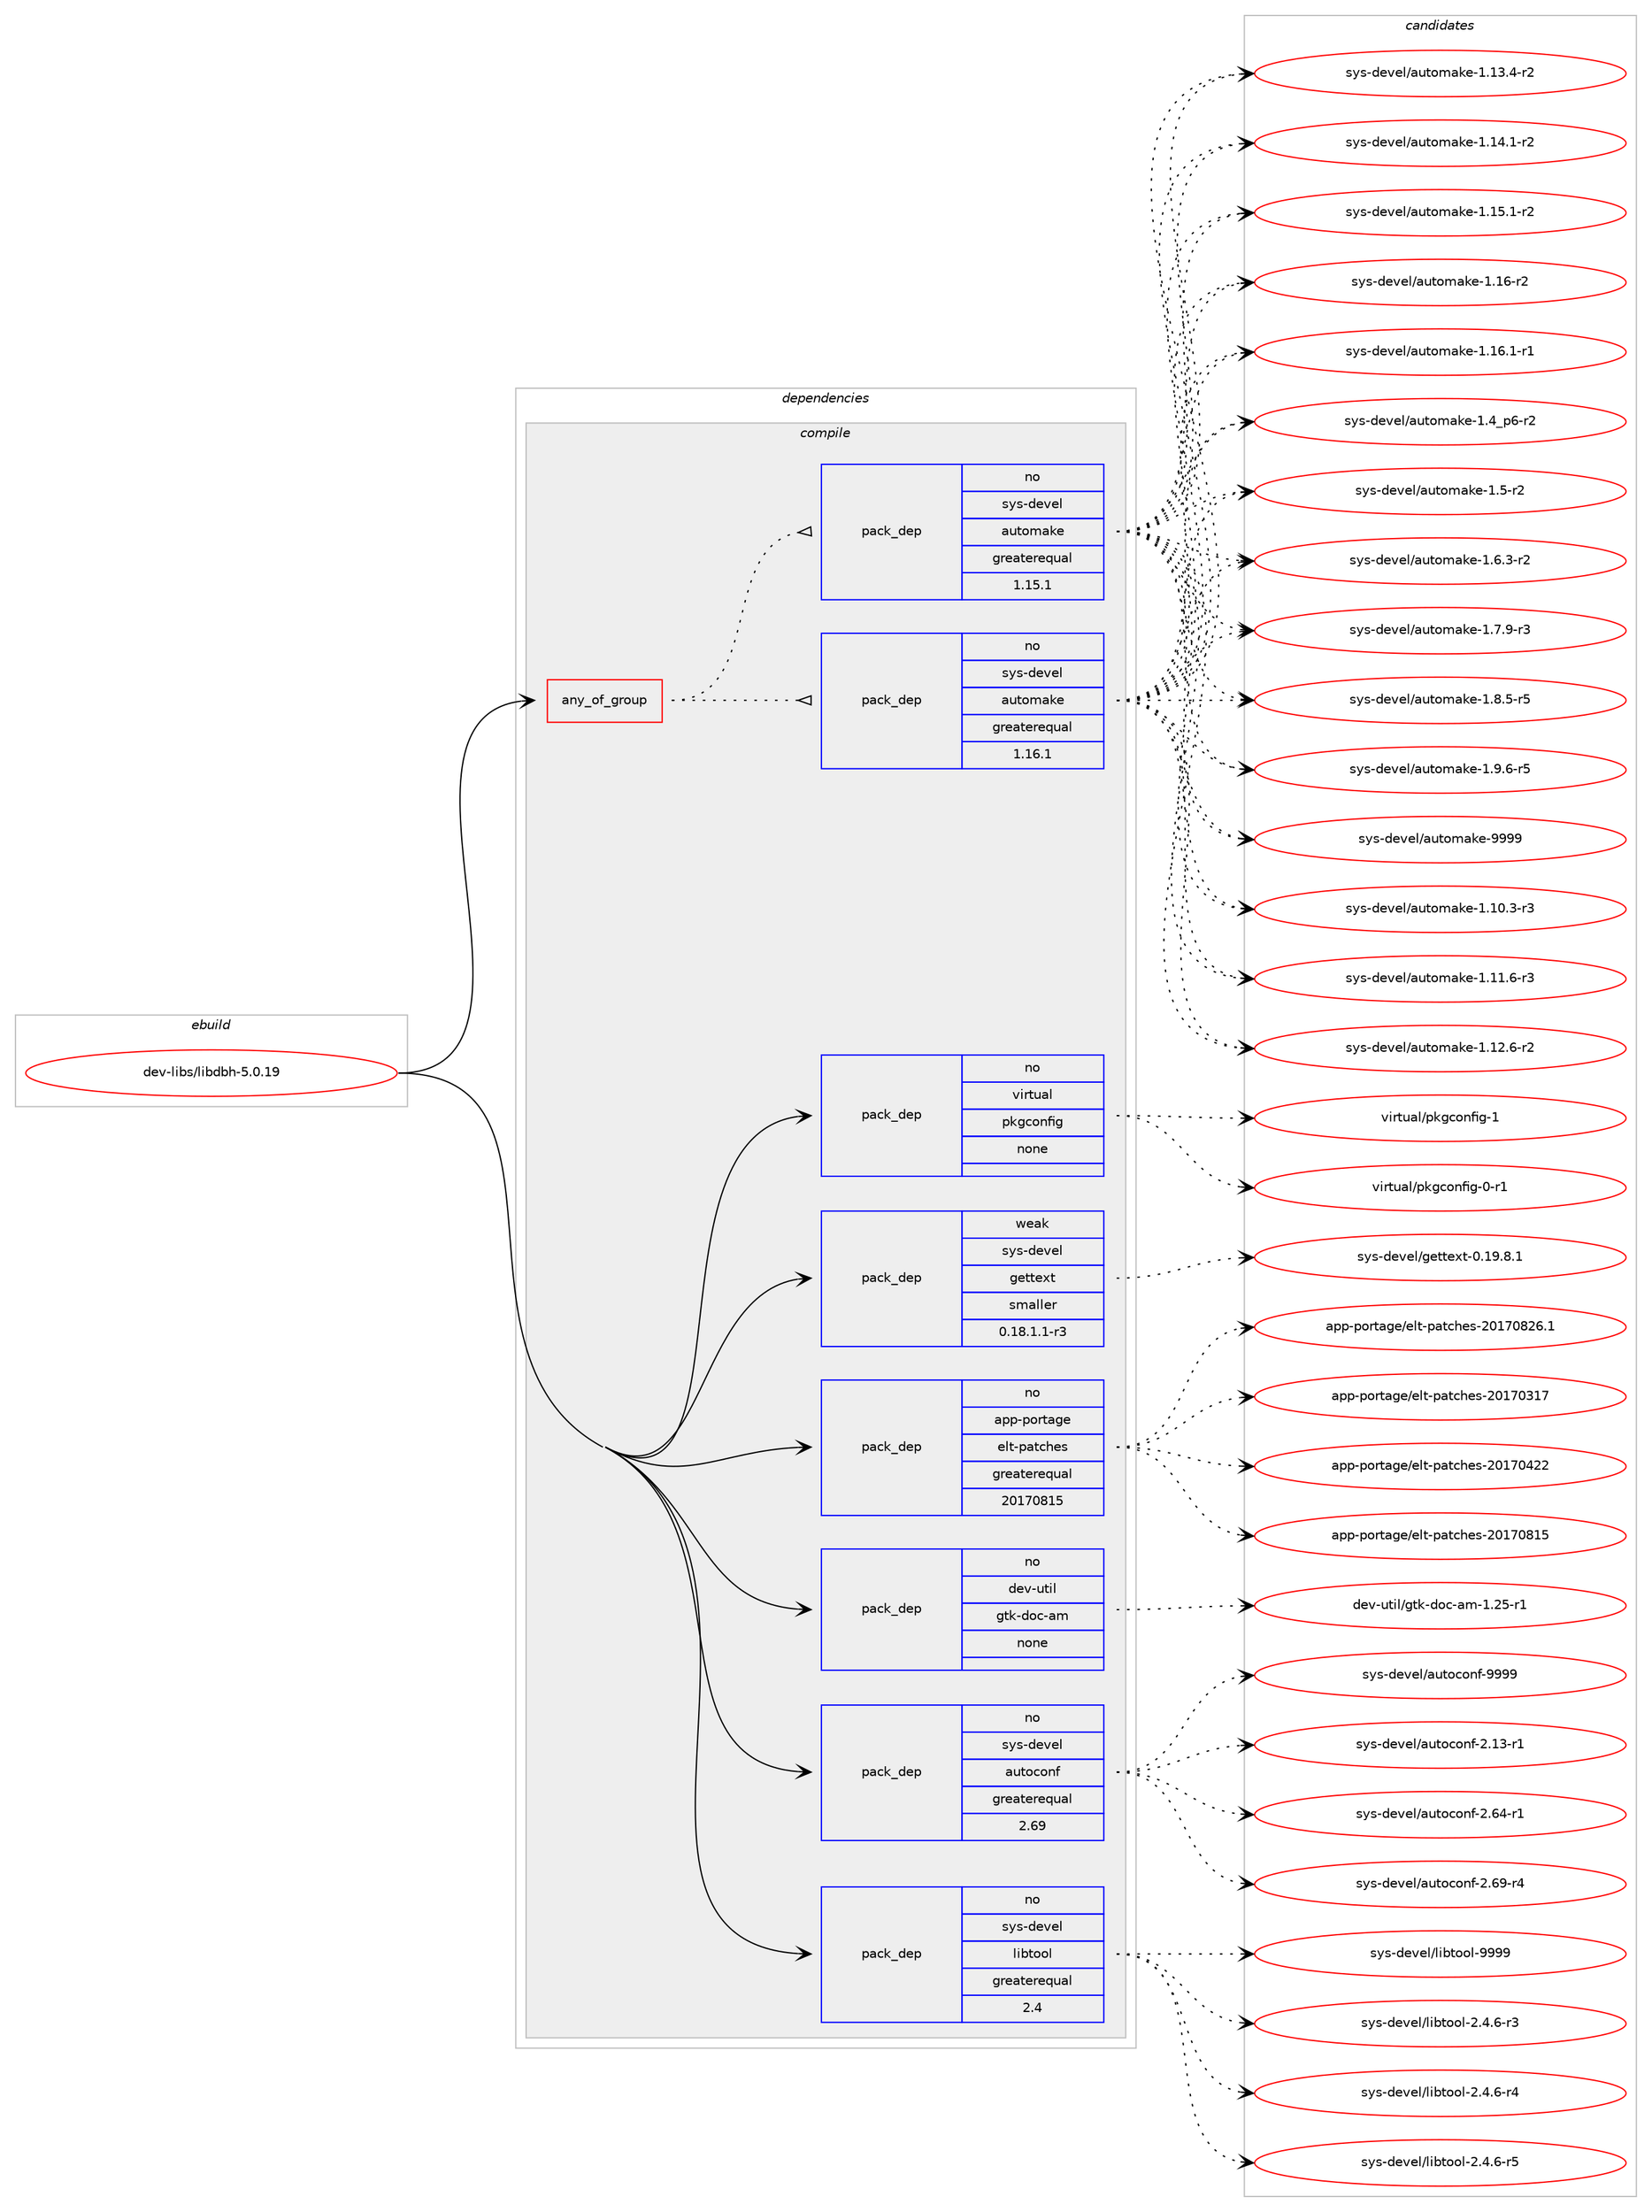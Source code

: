 digraph prolog {

# *************
# Graph options
# *************

newrank=true;
concentrate=true;
compound=true;
graph [rankdir=LR,fontname=Helvetica,fontsize=10,ranksep=1.5];#, ranksep=2.5, nodesep=0.2];
edge  [arrowhead=vee];
node  [fontname=Helvetica,fontsize=10];

# **********
# The ebuild
# **********

subgraph cluster_leftcol {
color=gray;
rank=same;
label=<<i>ebuild</i>>;
id [label="dev-libs/libdbh-5.0.19", color=red, width=4, href="../dev-libs/libdbh-5.0.19.svg"];
}

# ****************
# The dependencies
# ****************

subgraph cluster_midcol {
color=gray;
label=<<i>dependencies</i>>;
subgraph cluster_compile {
fillcolor="#eeeeee";
style=filled;
label=<<i>compile</i>>;
subgraph any22229 {
dependency1367387 [label=<<TABLE BORDER="0" CELLBORDER="1" CELLSPACING="0" CELLPADDING="4"><TR><TD CELLPADDING="10">any_of_group</TD></TR></TABLE>>, shape=none, color=red];subgraph pack978703 {
dependency1367388 [label=<<TABLE BORDER="0" CELLBORDER="1" CELLSPACING="0" CELLPADDING="4" WIDTH="220"><TR><TD ROWSPAN="6" CELLPADDING="30">pack_dep</TD></TR><TR><TD WIDTH="110">no</TD></TR><TR><TD>sys-devel</TD></TR><TR><TD>automake</TD></TR><TR><TD>greaterequal</TD></TR><TR><TD>1.16.1</TD></TR></TABLE>>, shape=none, color=blue];
}
dependency1367387:e -> dependency1367388:w [weight=20,style="dotted",arrowhead="oinv"];
subgraph pack978704 {
dependency1367389 [label=<<TABLE BORDER="0" CELLBORDER="1" CELLSPACING="0" CELLPADDING="4" WIDTH="220"><TR><TD ROWSPAN="6" CELLPADDING="30">pack_dep</TD></TR><TR><TD WIDTH="110">no</TD></TR><TR><TD>sys-devel</TD></TR><TR><TD>automake</TD></TR><TR><TD>greaterequal</TD></TR><TR><TD>1.15.1</TD></TR></TABLE>>, shape=none, color=blue];
}
dependency1367387:e -> dependency1367389:w [weight=20,style="dotted",arrowhead="oinv"];
}
id:e -> dependency1367387:w [weight=20,style="solid",arrowhead="vee"];
subgraph pack978705 {
dependency1367390 [label=<<TABLE BORDER="0" CELLBORDER="1" CELLSPACING="0" CELLPADDING="4" WIDTH="220"><TR><TD ROWSPAN="6" CELLPADDING="30">pack_dep</TD></TR><TR><TD WIDTH="110">no</TD></TR><TR><TD>app-portage</TD></TR><TR><TD>elt-patches</TD></TR><TR><TD>greaterequal</TD></TR><TR><TD>20170815</TD></TR></TABLE>>, shape=none, color=blue];
}
id:e -> dependency1367390:w [weight=20,style="solid",arrowhead="vee"];
subgraph pack978706 {
dependency1367391 [label=<<TABLE BORDER="0" CELLBORDER="1" CELLSPACING="0" CELLPADDING="4" WIDTH="220"><TR><TD ROWSPAN="6" CELLPADDING="30">pack_dep</TD></TR><TR><TD WIDTH="110">no</TD></TR><TR><TD>dev-util</TD></TR><TR><TD>gtk-doc-am</TD></TR><TR><TD>none</TD></TR><TR><TD></TD></TR></TABLE>>, shape=none, color=blue];
}
id:e -> dependency1367391:w [weight=20,style="solid",arrowhead="vee"];
subgraph pack978707 {
dependency1367392 [label=<<TABLE BORDER="0" CELLBORDER="1" CELLSPACING="0" CELLPADDING="4" WIDTH="220"><TR><TD ROWSPAN="6" CELLPADDING="30">pack_dep</TD></TR><TR><TD WIDTH="110">no</TD></TR><TR><TD>sys-devel</TD></TR><TR><TD>autoconf</TD></TR><TR><TD>greaterequal</TD></TR><TR><TD>2.69</TD></TR></TABLE>>, shape=none, color=blue];
}
id:e -> dependency1367392:w [weight=20,style="solid",arrowhead="vee"];
subgraph pack978708 {
dependency1367393 [label=<<TABLE BORDER="0" CELLBORDER="1" CELLSPACING="0" CELLPADDING="4" WIDTH="220"><TR><TD ROWSPAN="6" CELLPADDING="30">pack_dep</TD></TR><TR><TD WIDTH="110">no</TD></TR><TR><TD>sys-devel</TD></TR><TR><TD>libtool</TD></TR><TR><TD>greaterequal</TD></TR><TR><TD>2.4</TD></TR></TABLE>>, shape=none, color=blue];
}
id:e -> dependency1367393:w [weight=20,style="solid",arrowhead="vee"];
subgraph pack978709 {
dependency1367394 [label=<<TABLE BORDER="0" CELLBORDER="1" CELLSPACING="0" CELLPADDING="4" WIDTH="220"><TR><TD ROWSPAN="6" CELLPADDING="30">pack_dep</TD></TR><TR><TD WIDTH="110">no</TD></TR><TR><TD>virtual</TD></TR><TR><TD>pkgconfig</TD></TR><TR><TD>none</TD></TR><TR><TD></TD></TR></TABLE>>, shape=none, color=blue];
}
id:e -> dependency1367394:w [weight=20,style="solid",arrowhead="vee"];
subgraph pack978710 {
dependency1367395 [label=<<TABLE BORDER="0" CELLBORDER="1" CELLSPACING="0" CELLPADDING="4" WIDTH="220"><TR><TD ROWSPAN="6" CELLPADDING="30">pack_dep</TD></TR><TR><TD WIDTH="110">weak</TD></TR><TR><TD>sys-devel</TD></TR><TR><TD>gettext</TD></TR><TR><TD>smaller</TD></TR><TR><TD>0.18.1.1-r3</TD></TR></TABLE>>, shape=none, color=blue];
}
id:e -> dependency1367395:w [weight=20,style="solid",arrowhead="vee"];
}
subgraph cluster_compileandrun {
fillcolor="#eeeeee";
style=filled;
label=<<i>compile and run</i>>;
}
subgraph cluster_run {
fillcolor="#eeeeee";
style=filled;
label=<<i>run</i>>;
}
}

# **************
# The candidates
# **************

subgraph cluster_choices {
rank=same;
color=gray;
label=<<i>candidates</i>>;

subgraph choice978703 {
color=black;
nodesep=1;
choice11512111545100101118101108479711711611110997107101454946494846514511451 [label="sys-devel/automake-1.10.3-r3", color=red, width=4,href="../sys-devel/automake-1.10.3-r3.svg"];
choice11512111545100101118101108479711711611110997107101454946494946544511451 [label="sys-devel/automake-1.11.6-r3", color=red, width=4,href="../sys-devel/automake-1.11.6-r3.svg"];
choice11512111545100101118101108479711711611110997107101454946495046544511450 [label="sys-devel/automake-1.12.6-r2", color=red, width=4,href="../sys-devel/automake-1.12.6-r2.svg"];
choice11512111545100101118101108479711711611110997107101454946495146524511450 [label="sys-devel/automake-1.13.4-r2", color=red, width=4,href="../sys-devel/automake-1.13.4-r2.svg"];
choice11512111545100101118101108479711711611110997107101454946495246494511450 [label="sys-devel/automake-1.14.1-r2", color=red, width=4,href="../sys-devel/automake-1.14.1-r2.svg"];
choice11512111545100101118101108479711711611110997107101454946495346494511450 [label="sys-devel/automake-1.15.1-r2", color=red, width=4,href="../sys-devel/automake-1.15.1-r2.svg"];
choice1151211154510010111810110847971171161111099710710145494649544511450 [label="sys-devel/automake-1.16-r2", color=red, width=4,href="../sys-devel/automake-1.16-r2.svg"];
choice11512111545100101118101108479711711611110997107101454946495446494511449 [label="sys-devel/automake-1.16.1-r1", color=red, width=4,href="../sys-devel/automake-1.16.1-r1.svg"];
choice115121115451001011181011084797117116111109971071014549465295112544511450 [label="sys-devel/automake-1.4_p6-r2", color=red, width=4,href="../sys-devel/automake-1.4_p6-r2.svg"];
choice11512111545100101118101108479711711611110997107101454946534511450 [label="sys-devel/automake-1.5-r2", color=red, width=4,href="../sys-devel/automake-1.5-r2.svg"];
choice115121115451001011181011084797117116111109971071014549465446514511450 [label="sys-devel/automake-1.6.3-r2", color=red, width=4,href="../sys-devel/automake-1.6.3-r2.svg"];
choice115121115451001011181011084797117116111109971071014549465546574511451 [label="sys-devel/automake-1.7.9-r3", color=red, width=4,href="../sys-devel/automake-1.7.9-r3.svg"];
choice115121115451001011181011084797117116111109971071014549465646534511453 [label="sys-devel/automake-1.8.5-r5", color=red, width=4,href="../sys-devel/automake-1.8.5-r5.svg"];
choice115121115451001011181011084797117116111109971071014549465746544511453 [label="sys-devel/automake-1.9.6-r5", color=red, width=4,href="../sys-devel/automake-1.9.6-r5.svg"];
choice115121115451001011181011084797117116111109971071014557575757 [label="sys-devel/automake-9999", color=red, width=4,href="../sys-devel/automake-9999.svg"];
dependency1367388:e -> choice11512111545100101118101108479711711611110997107101454946494846514511451:w [style=dotted,weight="100"];
dependency1367388:e -> choice11512111545100101118101108479711711611110997107101454946494946544511451:w [style=dotted,weight="100"];
dependency1367388:e -> choice11512111545100101118101108479711711611110997107101454946495046544511450:w [style=dotted,weight="100"];
dependency1367388:e -> choice11512111545100101118101108479711711611110997107101454946495146524511450:w [style=dotted,weight="100"];
dependency1367388:e -> choice11512111545100101118101108479711711611110997107101454946495246494511450:w [style=dotted,weight="100"];
dependency1367388:e -> choice11512111545100101118101108479711711611110997107101454946495346494511450:w [style=dotted,weight="100"];
dependency1367388:e -> choice1151211154510010111810110847971171161111099710710145494649544511450:w [style=dotted,weight="100"];
dependency1367388:e -> choice11512111545100101118101108479711711611110997107101454946495446494511449:w [style=dotted,weight="100"];
dependency1367388:e -> choice115121115451001011181011084797117116111109971071014549465295112544511450:w [style=dotted,weight="100"];
dependency1367388:e -> choice11512111545100101118101108479711711611110997107101454946534511450:w [style=dotted,weight="100"];
dependency1367388:e -> choice115121115451001011181011084797117116111109971071014549465446514511450:w [style=dotted,weight="100"];
dependency1367388:e -> choice115121115451001011181011084797117116111109971071014549465546574511451:w [style=dotted,weight="100"];
dependency1367388:e -> choice115121115451001011181011084797117116111109971071014549465646534511453:w [style=dotted,weight="100"];
dependency1367388:e -> choice115121115451001011181011084797117116111109971071014549465746544511453:w [style=dotted,weight="100"];
dependency1367388:e -> choice115121115451001011181011084797117116111109971071014557575757:w [style=dotted,weight="100"];
}
subgraph choice978704 {
color=black;
nodesep=1;
choice11512111545100101118101108479711711611110997107101454946494846514511451 [label="sys-devel/automake-1.10.3-r3", color=red, width=4,href="../sys-devel/automake-1.10.3-r3.svg"];
choice11512111545100101118101108479711711611110997107101454946494946544511451 [label="sys-devel/automake-1.11.6-r3", color=red, width=4,href="../sys-devel/automake-1.11.6-r3.svg"];
choice11512111545100101118101108479711711611110997107101454946495046544511450 [label="sys-devel/automake-1.12.6-r2", color=red, width=4,href="../sys-devel/automake-1.12.6-r2.svg"];
choice11512111545100101118101108479711711611110997107101454946495146524511450 [label="sys-devel/automake-1.13.4-r2", color=red, width=4,href="../sys-devel/automake-1.13.4-r2.svg"];
choice11512111545100101118101108479711711611110997107101454946495246494511450 [label="sys-devel/automake-1.14.1-r2", color=red, width=4,href="../sys-devel/automake-1.14.1-r2.svg"];
choice11512111545100101118101108479711711611110997107101454946495346494511450 [label="sys-devel/automake-1.15.1-r2", color=red, width=4,href="../sys-devel/automake-1.15.1-r2.svg"];
choice1151211154510010111810110847971171161111099710710145494649544511450 [label="sys-devel/automake-1.16-r2", color=red, width=4,href="../sys-devel/automake-1.16-r2.svg"];
choice11512111545100101118101108479711711611110997107101454946495446494511449 [label="sys-devel/automake-1.16.1-r1", color=red, width=4,href="../sys-devel/automake-1.16.1-r1.svg"];
choice115121115451001011181011084797117116111109971071014549465295112544511450 [label="sys-devel/automake-1.4_p6-r2", color=red, width=4,href="../sys-devel/automake-1.4_p6-r2.svg"];
choice11512111545100101118101108479711711611110997107101454946534511450 [label="sys-devel/automake-1.5-r2", color=red, width=4,href="../sys-devel/automake-1.5-r2.svg"];
choice115121115451001011181011084797117116111109971071014549465446514511450 [label="sys-devel/automake-1.6.3-r2", color=red, width=4,href="../sys-devel/automake-1.6.3-r2.svg"];
choice115121115451001011181011084797117116111109971071014549465546574511451 [label="sys-devel/automake-1.7.9-r3", color=red, width=4,href="../sys-devel/automake-1.7.9-r3.svg"];
choice115121115451001011181011084797117116111109971071014549465646534511453 [label="sys-devel/automake-1.8.5-r5", color=red, width=4,href="../sys-devel/automake-1.8.5-r5.svg"];
choice115121115451001011181011084797117116111109971071014549465746544511453 [label="sys-devel/automake-1.9.6-r5", color=red, width=4,href="../sys-devel/automake-1.9.6-r5.svg"];
choice115121115451001011181011084797117116111109971071014557575757 [label="sys-devel/automake-9999", color=red, width=4,href="../sys-devel/automake-9999.svg"];
dependency1367389:e -> choice11512111545100101118101108479711711611110997107101454946494846514511451:w [style=dotted,weight="100"];
dependency1367389:e -> choice11512111545100101118101108479711711611110997107101454946494946544511451:w [style=dotted,weight="100"];
dependency1367389:e -> choice11512111545100101118101108479711711611110997107101454946495046544511450:w [style=dotted,weight="100"];
dependency1367389:e -> choice11512111545100101118101108479711711611110997107101454946495146524511450:w [style=dotted,weight="100"];
dependency1367389:e -> choice11512111545100101118101108479711711611110997107101454946495246494511450:w [style=dotted,weight="100"];
dependency1367389:e -> choice11512111545100101118101108479711711611110997107101454946495346494511450:w [style=dotted,weight="100"];
dependency1367389:e -> choice1151211154510010111810110847971171161111099710710145494649544511450:w [style=dotted,weight="100"];
dependency1367389:e -> choice11512111545100101118101108479711711611110997107101454946495446494511449:w [style=dotted,weight="100"];
dependency1367389:e -> choice115121115451001011181011084797117116111109971071014549465295112544511450:w [style=dotted,weight="100"];
dependency1367389:e -> choice11512111545100101118101108479711711611110997107101454946534511450:w [style=dotted,weight="100"];
dependency1367389:e -> choice115121115451001011181011084797117116111109971071014549465446514511450:w [style=dotted,weight="100"];
dependency1367389:e -> choice115121115451001011181011084797117116111109971071014549465546574511451:w [style=dotted,weight="100"];
dependency1367389:e -> choice115121115451001011181011084797117116111109971071014549465646534511453:w [style=dotted,weight="100"];
dependency1367389:e -> choice115121115451001011181011084797117116111109971071014549465746544511453:w [style=dotted,weight="100"];
dependency1367389:e -> choice115121115451001011181011084797117116111109971071014557575757:w [style=dotted,weight="100"];
}
subgraph choice978705 {
color=black;
nodesep=1;
choice97112112451121111141169710310147101108116451129711699104101115455048495548514955 [label="app-portage/elt-patches-20170317", color=red, width=4,href="../app-portage/elt-patches-20170317.svg"];
choice97112112451121111141169710310147101108116451129711699104101115455048495548525050 [label="app-portage/elt-patches-20170422", color=red, width=4,href="../app-portage/elt-patches-20170422.svg"];
choice97112112451121111141169710310147101108116451129711699104101115455048495548564953 [label="app-portage/elt-patches-20170815", color=red, width=4,href="../app-portage/elt-patches-20170815.svg"];
choice971121124511211111411697103101471011081164511297116991041011154550484955485650544649 [label="app-portage/elt-patches-20170826.1", color=red, width=4,href="../app-portage/elt-patches-20170826.1.svg"];
dependency1367390:e -> choice97112112451121111141169710310147101108116451129711699104101115455048495548514955:w [style=dotted,weight="100"];
dependency1367390:e -> choice97112112451121111141169710310147101108116451129711699104101115455048495548525050:w [style=dotted,weight="100"];
dependency1367390:e -> choice97112112451121111141169710310147101108116451129711699104101115455048495548564953:w [style=dotted,weight="100"];
dependency1367390:e -> choice971121124511211111411697103101471011081164511297116991041011154550484955485650544649:w [style=dotted,weight="100"];
}
subgraph choice978706 {
color=black;
nodesep=1;
choice10010111845117116105108471031161074510011199459710945494650534511449 [label="dev-util/gtk-doc-am-1.25-r1", color=red, width=4,href="../dev-util/gtk-doc-am-1.25-r1.svg"];
dependency1367391:e -> choice10010111845117116105108471031161074510011199459710945494650534511449:w [style=dotted,weight="100"];
}
subgraph choice978707 {
color=black;
nodesep=1;
choice1151211154510010111810110847971171161119911111010245504649514511449 [label="sys-devel/autoconf-2.13-r1", color=red, width=4,href="../sys-devel/autoconf-2.13-r1.svg"];
choice1151211154510010111810110847971171161119911111010245504654524511449 [label="sys-devel/autoconf-2.64-r1", color=red, width=4,href="../sys-devel/autoconf-2.64-r1.svg"];
choice1151211154510010111810110847971171161119911111010245504654574511452 [label="sys-devel/autoconf-2.69-r4", color=red, width=4,href="../sys-devel/autoconf-2.69-r4.svg"];
choice115121115451001011181011084797117116111991111101024557575757 [label="sys-devel/autoconf-9999", color=red, width=4,href="../sys-devel/autoconf-9999.svg"];
dependency1367392:e -> choice1151211154510010111810110847971171161119911111010245504649514511449:w [style=dotted,weight="100"];
dependency1367392:e -> choice1151211154510010111810110847971171161119911111010245504654524511449:w [style=dotted,weight="100"];
dependency1367392:e -> choice1151211154510010111810110847971171161119911111010245504654574511452:w [style=dotted,weight="100"];
dependency1367392:e -> choice115121115451001011181011084797117116111991111101024557575757:w [style=dotted,weight="100"];
}
subgraph choice978708 {
color=black;
nodesep=1;
choice1151211154510010111810110847108105981161111111084550465246544511451 [label="sys-devel/libtool-2.4.6-r3", color=red, width=4,href="../sys-devel/libtool-2.4.6-r3.svg"];
choice1151211154510010111810110847108105981161111111084550465246544511452 [label="sys-devel/libtool-2.4.6-r4", color=red, width=4,href="../sys-devel/libtool-2.4.6-r4.svg"];
choice1151211154510010111810110847108105981161111111084550465246544511453 [label="sys-devel/libtool-2.4.6-r5", color=red, width=4,href="../sys-devel/libtool-2.4.6-r5.svg"];
choice1151211154510010111810110847108105981161111111084557575757 [label="sys-devel/libtool-9999", color=red, width=4,href="../sys-devel/libtool-9999.svg"];
dependency1367393:e -> choice1151211154510010111810110847108105981161111111084550465246544511451:w [style=dotted,weight="100"];
dependency1367393:e -> choice1151211154510010111810110847108105981161111111084550465246544511452:w [style=dotted,weight="100"];
dependency1367393:e -> choice1151211154510010111810110847108105981161111111084550465246544511453:w [style=dotted,weight="100"];
dependency1367393:e -> choice1151211154510010111810110847108105981161111111084557575757:w [style=dotted,weight="100"];
}
subgraph choice978709 {
color=black;
nodesep=1;
choice11810511411611797108471121071039911111010210510345484511449 [label="virtual/pkgconfig-0-r1", color=red, width=4,href="../virtual/pkgconfig-0-r1.svg"];
choice1181051141161179710847112107103991111101021051034549 [label="virtual/pkgconfig-1", color=red, width=4,href="../virtual/pkgconfig-1.svg"];
dependency1367394:e -> choice11810511411611797108471121071039911111010210510345484511449:w [style=dotted,weight="100"];
dependency1367394:e -> choice1181051141161179710847112107103991111101021051034549:w [style=dotted,weight="100"];
}
subgraph choice978710 {
color=black;
nodesep=1;
choice1151211154510010111810110847103101116116101120116454846495746564649 [label="sys-devel/gettext-0.19.8.1", color=red, width=4,href="../sys-devel/gettext-0.19.8.1.svg"];
dependency1367395:e -> choice1151211154510010111810110847103101116116101120116454846495746564649:w [style=dotted,weight="100"];
}
}

}
